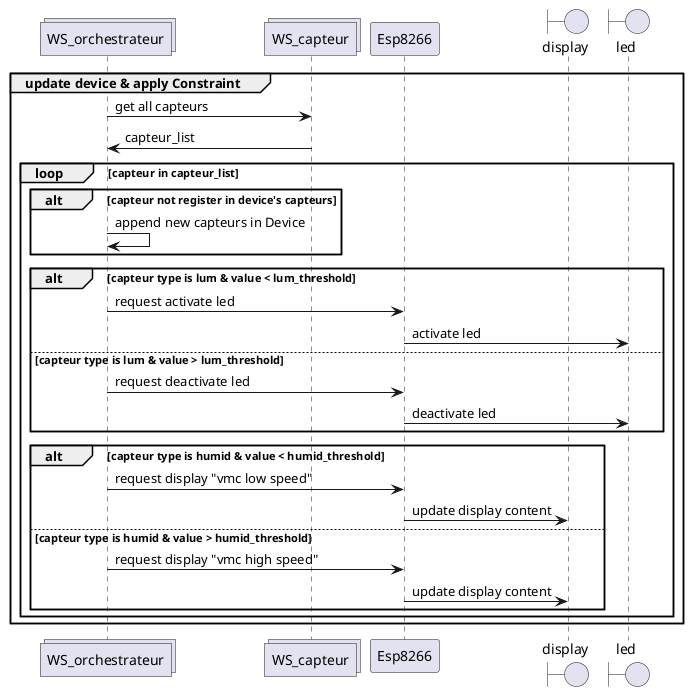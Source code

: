 @@startuml senario_activation_orchestateur


collections WS_orchestrateur as wso
collections WS_capteur as wsc
participant Esp8266 as esp
boundary display as di
boundary led as led

group update device & apply Constraint
    wso -> wsc : get all capteurs
    wsc -> wso : capteur_list 
    loop capteur in capteur_list
        alt capteur not register in device's capteurs
            wso -> wso : append new capteurs in Device
        end

        alt capteur type is lum & value < lum_threshold
            wso -> esp : request activate led
            esp -> led : activate led
        else capteur type is lum & value > lum_threshold
            wso -> esp : request deactivate led 
            esp -> led : deactivate led
        end

        alt capteur type is humid & value < humid_threshold
            wso -> esp : request display "vmc low speed"
            esp -> di : update display content
        else capteur type is humid & value > humid_threshold
            wso -> esp : request display "vmc high speed"
            esp -> di : update display content
        end
    end
end




@@enduml